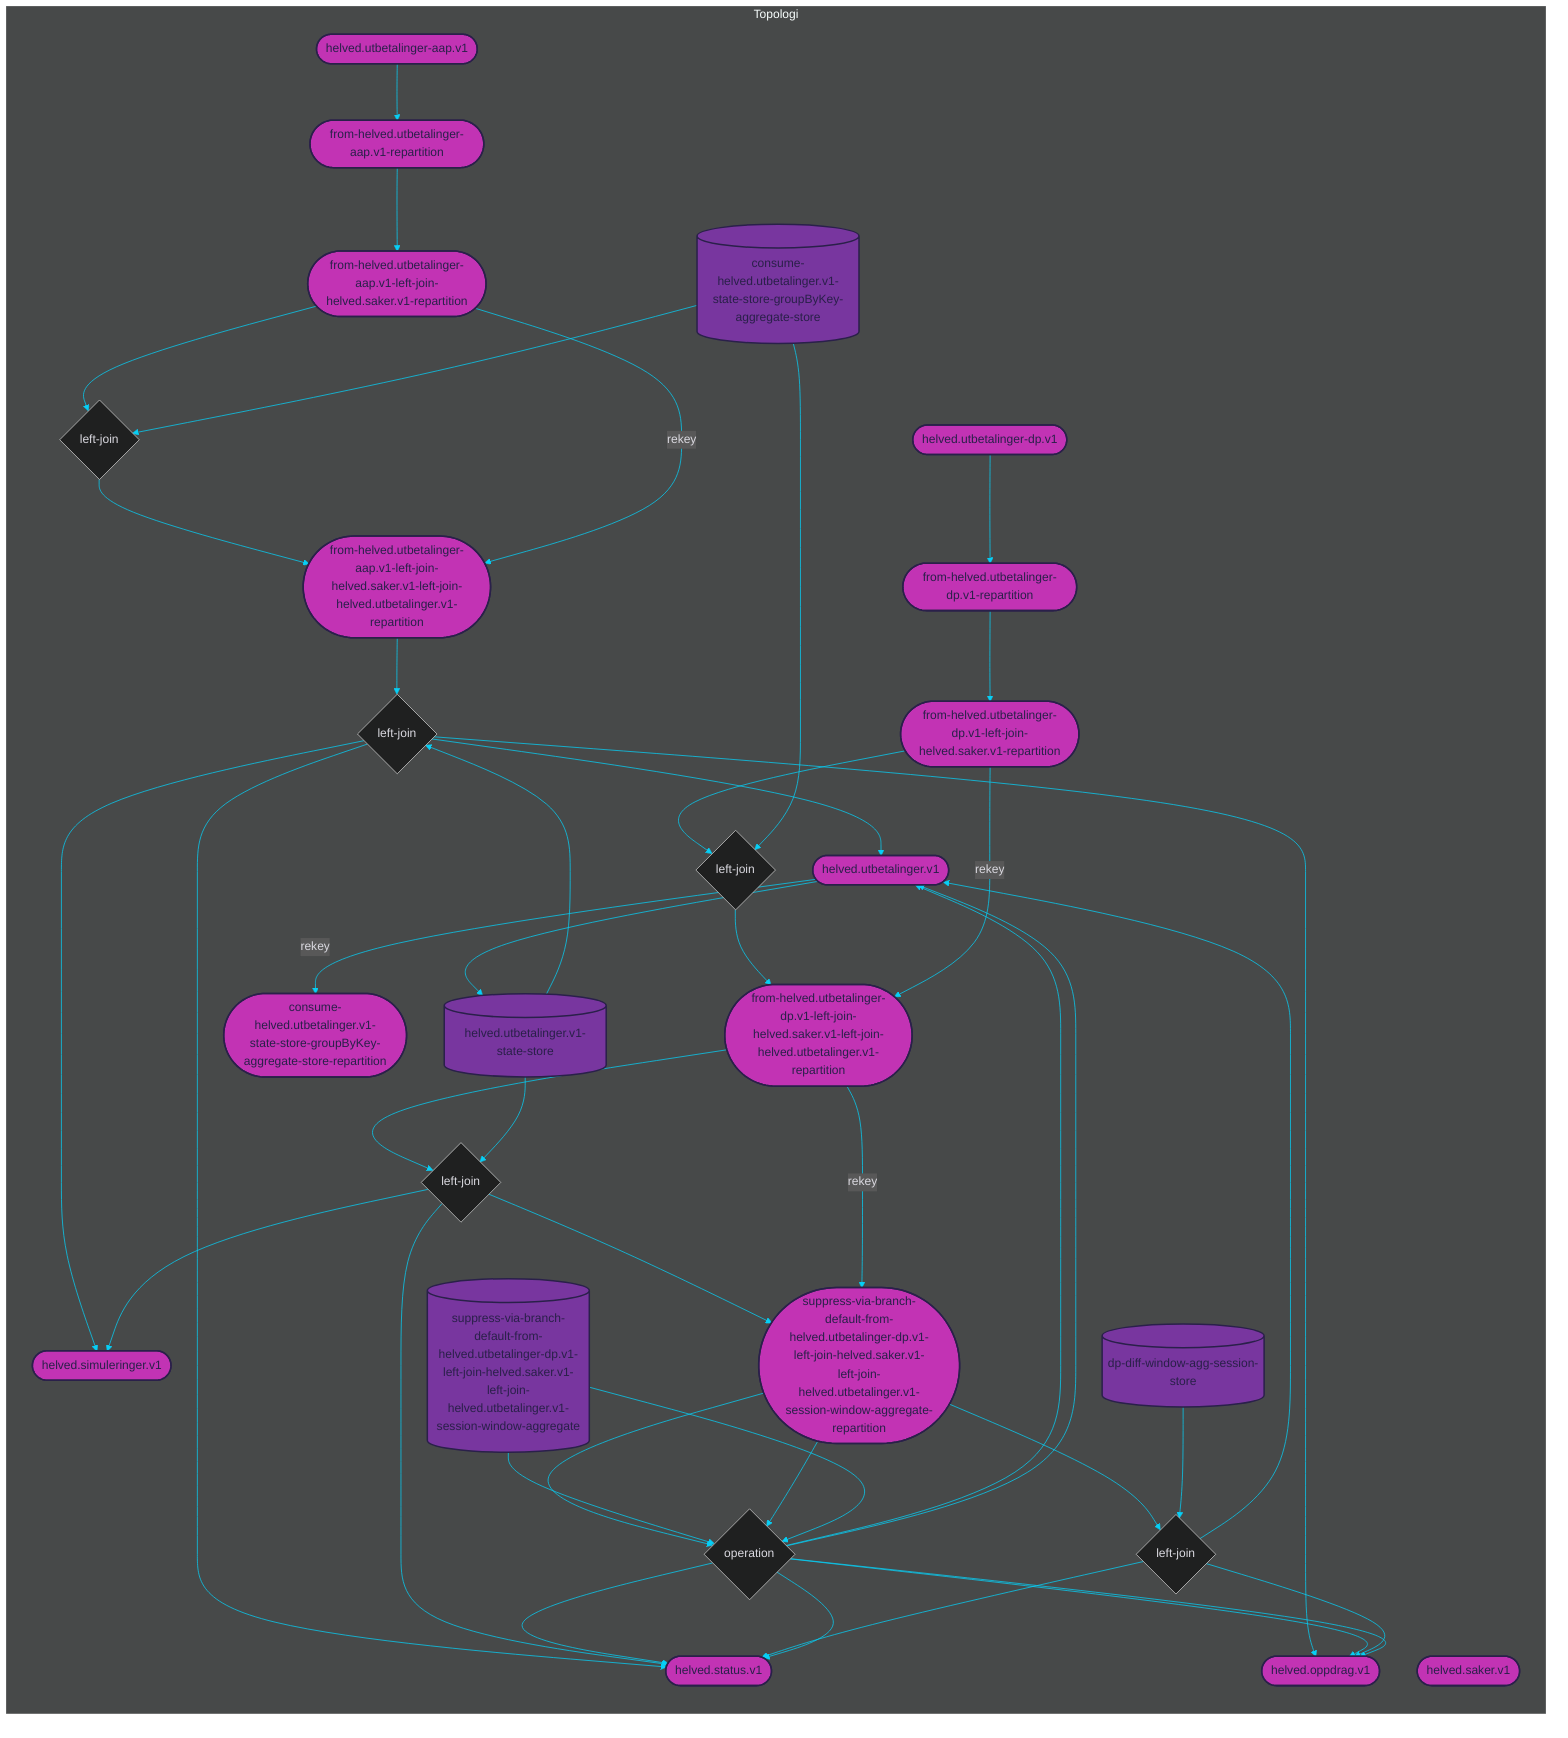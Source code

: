 %%{init: {'theme': 'dark', 'themeVariables': { 'primaryColor': '#07cff6', 'textColor': '#dad9e0', 'lineColor': '#07cff6'}}}%%

graph LR

subgraph Topologi
    %% TOPICS
    from-helved.utbetalinger-aap.v1-left-join-helved.saker.v1-left-join-helved.utbetalinger.v1-repartition([from-helved.utbetalinger-aap.v1-left-join-helved.saker.v1-left-join-helved.utbetalinger.v1-repartition])
	from-helved.utbetalinger-dp.v1-left-join-helved.saker.v1-left-join-helved.utbetalinger.v1-repartition([from-helved.utbetalinger-dp.v1-left-join-helved.saker.v1-left-join-helved.utbetalinger.v1-repartition])
	helved.utbetalinger.v1([helved.utbetalinger.v1])
	consume-helved.utbetalinger.v1-state-store-groupByKey-aggregate-store-repartition([consume-helved.utbetalinger.v1-state-store-groupByKey-aggregate-store-repartition])
	helved.oppdrag.v1([helved.oppdrag.v1])
	helved.simuleringer.v1([helved.simuleringer.v1])
	helved.status.v1([helved.status.v1])
	suppress-via-branch-default-from-helved.utbetalinger-dp.v1-left-join-helved.saker.v1-left-join-helved.utbetalinger.v1-session-window-aggregate-repartition([suppress-via-branch-default-from-helved.utbetalinger-dp.v1-left-join-helved.saker.v1-left-join-helved.utbetalinger.v1-session-window-aggregate-repartition])
	from-helved.utbetalinger-aap.v1-left-join-helved.saker.v1-repartition([from-helved.utbetalinger-aap.v1-left-join-helved.saker.v1-repartition])
	from-helved.utbetalinger-dp.v1-left-join-helved.saker.v1-repartition([from-helved.utbetalinger-dp.v1-left-join-helved.saker.v1-repartition])
	helved.saker.v1([helved.saker.v1])
	helved.utbetalinger-aap.v1([helved.utbetalinger-aap.v1])
	from-helved.utbetalinger-aap.v1-repartition([from-helved.utbetalinger-aap.v1-repartition])
	helved.utbetalinger-dp.v1([helved.utbetalinger-dp.v1])
	from-helved.utbetalinger-dp.v1-repartition([from-helved.utbetalinger-dp.v1-repartition])

    %% JOINS
    from-helved.utbetalinger-aap.v1-left-join-helved.saker.v1-left-join-helved.utbetalinger.v1{left-join}
	from-helved.utbetalinger-dp.v1-left-join-helved.saker.v1-left-join-helved.utbetalinger.v1{left-join}
	from-helved.utbetalinger-aap.v1-left-join-helved.saker.v1{left-join}
	from-helved.utbetalinger-dp.v1-left-join-helved.saker.v1{left-join}
	via-branch-default-from-helved.utbetalinger-dp.v1-left-join-helved.saker.v1-left-join-helved.utbetalinger.v1-session-window-operation-reduced{left-join}
	suppress-via-branch-default-from-helved.utbetalinger-dp.v1-left-join-helved.saker.v1-left-join-helved.utbetalinger.v1-session-window{left-join}

    %% STATE PROCESSORS
    via-branch-default-from-helved.utbetalinger-dp.v1-left-join-helved.saker.v1-left-join-helved.utbetalinger.v1-session-window-operation-reduced{operation}
    
    %% STATE STORES
    helved.utbetalinger.v1-state-store[(helved.utbetalinger.v1-state-store)]
	consume-helved.utbetalinger.v1-state-store-groupByKey-aggregate-store[(consume-helved.utbetalinger.v1-state-store-groupByKey-aggregate-store)]
	suppress-via-branch-default-from-helved.utbetalinger-dp.v1-left-join-helved.saker.v1-left-join-helved.utbetalinger.v1-session-window-aggregate[(suppress-via-branch-default-from-helved.utbetalinger-dp.v1-left-join-helved.saker.v1-left-join-helved.utbetalinger.v1-session-window-aggregate)]
	dp-diff-window-agg-session-store[(dp-diff-window-agg-session-store)]
    
    %% DATABASES
    
    

    %% PROCESSOR API JOBS
    
    
    %% JOIN STREAMS
    from-helved.utbetalinger-aap.v1-left-join-helved.saker.v1-left-join-helved.utbetalinger.v1-repartition --> from-helved.utbetalinger-aap.v1-left-join-helved.saker.v1-left-join-helved.utbetalinger.v1
	helved.utbetalinger.v1-state-store --> from-helved.utbetalinger-aap.v1-left-join-helved.saker.v1-left-join-helved.utbetalinger.v1
	from-helved.utbetalinger-aap.v1-left-join-helved.saker.v1-left-join-helved.utbetalinger.v1 --> helved.status.v1
	from-helved.utbetalinger-aap.v1-left-join-helved.saker.v1-left-join-helved.utbetalinger.v1 --> helved.simuleringer.v1
	from-helved.utbetalinger-aap.v1-left-join-helved.saker.v1-left-join-helved.utbetalinger.v1 --> helved.utbetalinger.v1
	from-helved.utbetalinger-aap.v1-left-join-helved.saker.v1-left-join-helved.utbetalinger.v1 --> helved.oppdrag.v1
	from-helved.utbetalinger-dp.v1-left-join-helved.saker.v1-left-join-helved.utbetalinger.v1-repartition --> from-helved.utbetalinger-dp.v1-left-join-helved.saker.v1-left-join-helved.utbetalinger.v1
	helved.utbetalinger.v1-state-store --> from-helved.utbetalinger-dp.v1-left-join-helved.saker.v1-left-join-helved.utbetalinger.v1
	from-helved.utbetalinger-dp.v1-left-join-helved.saker.v1-left-join-helved.utbetalinger.v1 --> helved.simuleringer.v1
	from-helved.utbetalinger-dp.v1-left-join-helved.saker.v1-left-join-helved.utbetalinger.v1 --> helved.status.v1
	from-helved.utbetalinger-dp.v1-left-join-helved.saker.v1-left-join-helved.utbetalinger.v1 --> suppress-via-branch-default-from-helved.utbetalinger-dp.v1-left-join-helved.saker.v1-left-join-helved.utbetalinger.v1-session-window-aggregate-repartition
	from-helved.utbetalinger-aap.v1-left-join-helved.saker.v1-repartition --> from-helved.utbetalinger-aap.v1-left-join-helved.saker.v1
	consume-helved.utbetalinger.v1-state-store-groupByKey-aggregate-store --> from-helved.utbetalinger-aap.v1-left-join-helved.saker.v1
	from-helved.utbetalinger-aap.v1-left-join-helved.saker.v1 --> from-helved.utbetalinger-aap.v1-left-join-helved.saker.v1-left-join-helved.utbetalinger.v1-repartition
	from-helved.utbetalinger-dp.v1-left-join-helved.saker.v1-repartition --> from-helved.utbetalinger-dp.v1-left-join-helved.saker.v1
	consume-helved.utbetalinger.v1-state-store-groupByKey-aggregate-store --> from-helved.utbetalinger-dp.v1-left-join-helved.saker.v1
	from-helved.utbetalinger-dp.v1-left-join-helved.saker.v1 --> from-helved.utbetalinger-dp.v1-left-join-helved.saker.v1-left-join-helved.utbetalinger.v1-repartition
	suppress-via-branch-default-from-helved.utbetalinger-dp.v1-left-join-helved.saker.v1-left-join-helved.utbetalinger.v1-session-window-aggregate-repartition --> via-branch-default-from-helved.utbetalinger-dp.v1-left-join-helved.saker.v1-left-join-helved.utbetalinger.v1-session-window-operation-reduced
	suppress-via-branch-default-from-helved.utbetalinger-dp.v1-left-join-helved.saker.v1-left-join-helved.utbetalinger.v1-session-window-aggregate --> via-branch-default-from-helved.utbetalinger-dp.v1-left-join-helved.saker.v1-left-join-helved.utbetalinger.v1-session-window-operation-reduced
	via-branch-default-from-helved.utbetalinger-dp.v1-left-join-helved.saker.v1-left-join-helved.utbetalinger.v1-session-window-operation-reduced --> helved.utbetalinger.v1
	via-branch-default-from-helved.utbetalinger-dp.v1-left-join-helved.saker.v1-left-join-helved.utbetalinger.v1-session-window-operation-reduced --> helved.oppdrag.v1
	via-branch-default-from-helved.utbetalinger-dp.v1-left-join-helved.saker.v1-left-join-helved.utbetalinger.v1-session-window-operation-reduced --> helved.status.v1
	suppress-via-branch-default-from-helved.utbetalinger-dp.v1-left-join-helved.saker.v1-left-join-helved.utbetalinger.v1-session-window-aggregate-repartition --> suppress-via-branch-default-from-helved.utbetalinger-dp.v1-left-join-helved.saker.v1-left-join-helved.utbetalinger.v1-session-window
	dp-diff-window-agg-session-store --> suppress-via-branch-default-from-helved.utbetalinger-dp.v1-left-join-helved.saker.v1-left-join-helved.utbetalinger.v1-session-window
	suppress-via-branch-default-from-helved.utbetalinger-dp.v1-left-join-helved.saker.v1-left-join-helved.utbetalinger.v1-session-window --> helved.utbetalinger.v1
	suppress-via-branch-default-from-helved.utbetalinger-dp.v1-left-join-helved.saker.v1-left-join-helved.utbetalinger.v1-session-window --> helved.oppdrag.v1
	suppress-via-branch-default-from-helved.utbetalinger-dp.v1-left-join-helved.saker.v1-left-join-helved.utbetalinger.v1-session-window --> helved.status.v1

    %% TABLE STREAMS
    helved.utbetalinger.v1 --> helved.utbetalinger.v1-state-store

    %% JOB STREAMS
    
    
    %% BRANCH STREAMS
    

    %% REPARTITION STREAMS
    from-helved.utbetalinger-dp.v1-left-join-helved.saker.v1-left-join-helved.utbetalinger.v1-repartition --> |rekey| suppress-via-branch-default-from-helved.utbetalinger-dp.v1-left-join-helved.saker.v1-left-join-helved.utbetalinger.v1-session-window-aggregate-repartition
	helved.utbetalinger.v1 --> |rekey| consume-helved.utbetalinger.v1-state-store-groupByKey-aggregate-store-repartition
	from-helved.utbetalinger-aap.v1-left-join-helved.saker.v1-repartition --> |rekey| from-helved.utbetalinger-aap.v1-left-join-helved.saker.v1-left-join-helved.utbetalinger.v1-repartition
	from-helved.utbetalinger-dp.v1-left-join-helved.saker.v1-repartition --> |rekey| from-helved.utbetalinger-dp.v1-left-join-helved.saker.v1-left-join-helved.utbetalinger.v1-repartition
    
    %% BASIC STREAMS
    helved.utbetalinger-aap.v1 --> from-helved.utbetalinger-aap.v1-repartition
	from-helved.utbetalinger-aap.v1-repartition --> from-helved.utbetalinger-aap.v1-left-join-helved.saker.v1-repartition
	helved.utbetalinger-dp.v1 --> from-helved.utbetalinger-dp.v1-repartition
	from-helved.utbetalinger-dp.v1-repartition --> from-helved.utbetalinger-dp.v1-left-join-helved.saker.v1-repartition
    
    %% CUSTOM PROCESS STREAMS
    suppress-via-branch-default-from-helved.utbetalinger-dp.v1-left-join-helved.saker.v1-left-join-helved.utbetalinger.v1-session-window-aggregate-repartition --> via-branch-default-from-helved.utbetalinger-dp.v1-left-join-helved.saker.v1-left-join-helved.utbetalinger.v1-session-window-operation-reduced
	suppress-via-branch-default-from-helved.utbetalinger-dp.v1-left-join-helved.saker.v1-left-join-helved.utbetalinger.v1-session-window-aggregate --> via-branch-default-from-helved.utbetalinger-dp.v1-left-join-helved.saker.v1-left-join-helved.utbetalinger.v1-session-window-operation-reduced
	via-branch-default-from-helved.utbetalinger-dp.v1-left-join-helved.saker.v1-left-join-helved.utbetalinger.v1-session-window-operation-reduced --> helved.utbetalinger.v1
	via-branch-default-from-helved.utbetalinger-dp.v1-left-join-helved.saker.v1-left-join-helved.utbetalinger.v1-session-window-operation-reduced --> helved.oppdrag.v1
	via-branch-default-from-helved.utbetalinger-dp.v1-left-join-helved.saker.v1-left-join-helved.utbetalinger.v1-session-window-operation-reduced --> helved.status.v1
end

%% COLORS
%% light    #dad9e0
%% purple   #78369f
%% pink     #c233b4
%% dark     #2a204a
%% blue     #07cff6

%% STYLES
style from-helved.utbetalinger-aap.v1-left-join-helved.saker.v1-left-join-helved.utbetalinger.v1-repartition fill:#c233b4, stroke:#2a204a, stroke-width:2px, color:#2a204a
style from-helved.utbetalinger-dp.v1-left-join-helved.saker.v1-left-join-helved.utbetalinger.v1-repartition fill:#c233b4, stroke:#2a204a, stroke-width:2px, color:#2a204a
style helved.utbetalinger.v1 fill:#c233b4, stroke:#2a204a, stroke-width:2px, color:#2a204a
style consume-helved.utbetalinger.v1-state-store-groupByKey-aggregate-store-repartition fill:#c233b4, stroke:#2a204a, stroke-width:2px, color:#2a204a
style helved.oppdrag.v1 fill:#c233b4, stroke:#2a204a, stroke-width:2px, color:#2a204a
style helved.simuleringer.v1 fill:#c233b4, stroke:#2a204a, stroke-width:2px, color:#2a204a
style helved.status.v1 fill:#c233b4, stroke:#2a204a, stroke-width:2px, color:#2a204a
style suppress-via-branch-default-from-helved.utbetalinger-dp.v1-left-join-helved.saker.v1-left-join-helved.utbetalinger.v1-session-window-aggregate-repartition fill:#c233b4, stroke:#2a204a, stroke-width:2px, color:#2a204a
style from-helved.utbetalinger-aap.v1-left-join-helved.saker.v1-repartition fill:#c233b4, stroke:#2a204a, stroke-width:2px, color:#2a204a
style from-helved.utbetalinger-dp.v1-left-join-helved.saker.v1-repartition fill:#c233b4, stroke:#2a204a, stroke-width:2px, color:#2a204a
style helved.saker.v1 fill:#c233b4, stroke:#2a204a, stroke-width:2px, color:#2a204a
style helved.utbetalinger-aap.v1 fill:#c233b4, stroke:#2a204a, stroke-width:2px, color:#2a204a
style from-helved.utbetalinger-aap.v1-repartition fill:#c233b4, stroke:#2a204a, stroke-width:2px, color:#2a204a
style helved.utbetalinger-dp.v1 fill:#c233b4, stroke:#2a204a, stroke-width:2px, color:#2a204a
style from-helved.utbetalinger-dp.v1-repartition fill:#c233b4, stroke:#2a204a, stroke-width:2px, color:#2a204a
style helved.utbetalinger.v1-state-store fill:#78369f, stroke:#2a204a, stroke-width:2px, color:#2a204a
style consume-helved.utbetalinger.v1-state-store-groupByKey-aggregate-store fill:#78369f, stroke:#2a204a, stroke-width:2px, color:#2a204a
style suppress-via-branch-default-from-helved.utbetalinger-dp.v1-left-join-helved.saker.v1-left-join-helved.utbetalinger.v1-session-window-aggregate fill:#78369f, stroke:#2a204a, stroke-width:2px, color:#2a204a
style dp-diff-window-agg-session-store fill:#78369f, stroke:#2a204a, stroke-width:2px, color:#2a204a